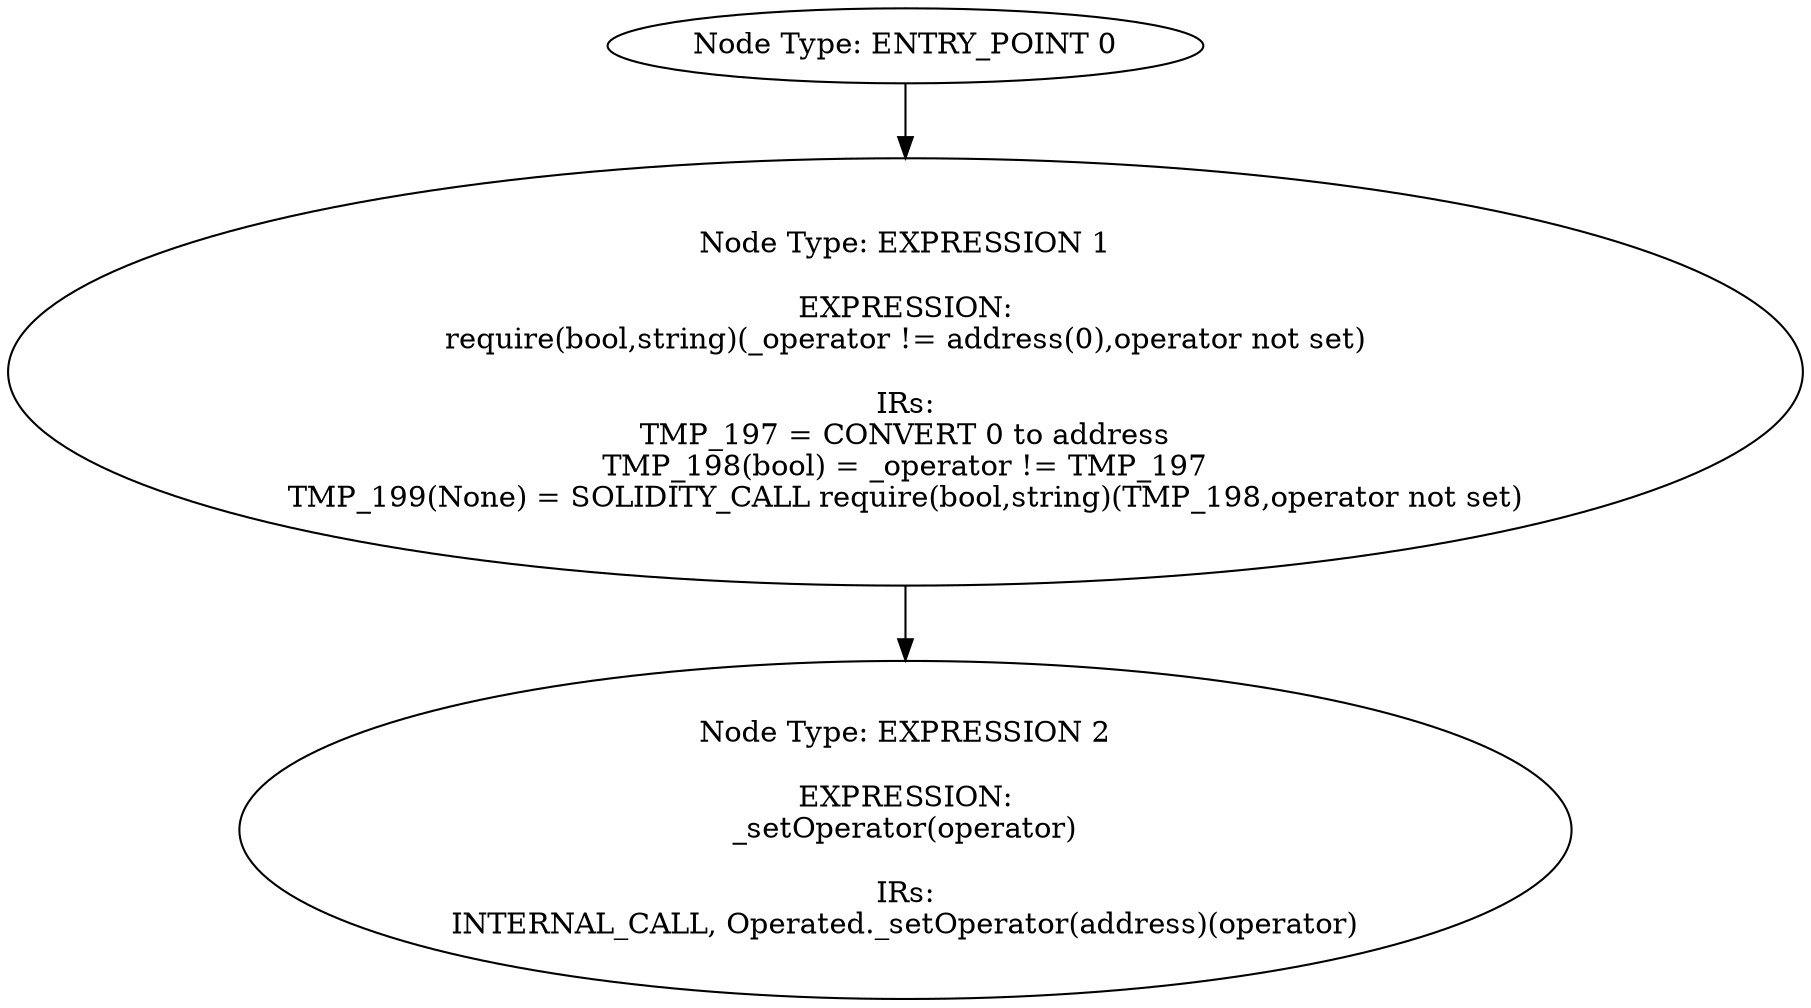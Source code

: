 digraph{
0[label="Node Type: ENTRY_POINT 0
"];
0->1;
1[label="Node Type: EXPRESSION 1

EXPRESSION:
require(bool,string)(_operator != address(0),operator not set)

IRs:
TMP_197 = CONVERT 0 to address
TMP_198(bool) = _operator != TMP_197
TMP_199(None) = SOLIDITY_CALL require(bool,string)(TMP_198,operator not set)"];
1->2;
2[label="Node Type: EXPRESSION 2

EXPRESSION:
_setOperator(operator)

IRs:
INTERNAL_CALL, Operated._setOperator(address)(operator)"];
}
